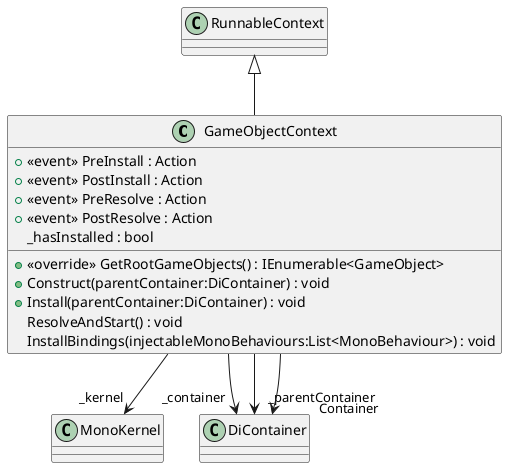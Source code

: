 @startuml
class GameObjectContext {
    +  <<event>> PreInstall : Action 
    +  <<event>> PostInstall : Action 
    +  <<event>> PreResolve : Action 
    +  <<event>> PostResolve : Action 
    _hasInstalled : bool
    + <<override>> GetRootGameObjects() : IEnumerable<GameObject>
    + Construct(parentContainer:DiContainer) : void
    + Install(parentContainer:DiContainer) : void
    ResolveAndStart() : void
    InstallBindings(injectableMonoBehaviours:List<MonoBehaviour>) : void
}
RunnableContext <|-- GameObjectContext
GameObjectContext --> "_kernel" MonoKernel
GameObjectContext --> "_container" DiContainer
GameObjectContext --> "_parentContainer" DiContainer
GameObjectContext --> "Container" DiContainer
@enduml
